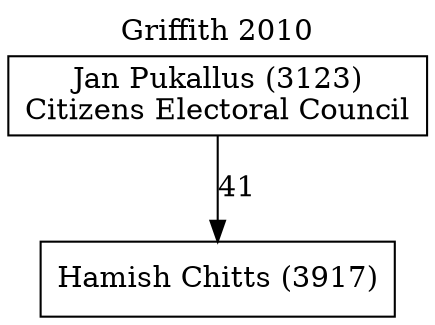 // House preference flow
digraph "Hamish Chitts (3917)_Griffith_2010" {
	graph [label="Griffith 2010" labelloc=t mclimit=10]
	node [shape=box]
	"Hamish Chitts (3917)" [label="Hamish Chitts (3917)
"]
	"Jan Pukallus (3123)" [label="Jan Pukallus (3123)
Citizens Electoral Council"]
	"Jan Pukallus (3123)" -> "Hamish Chitts (3917)" [label=41]
}
